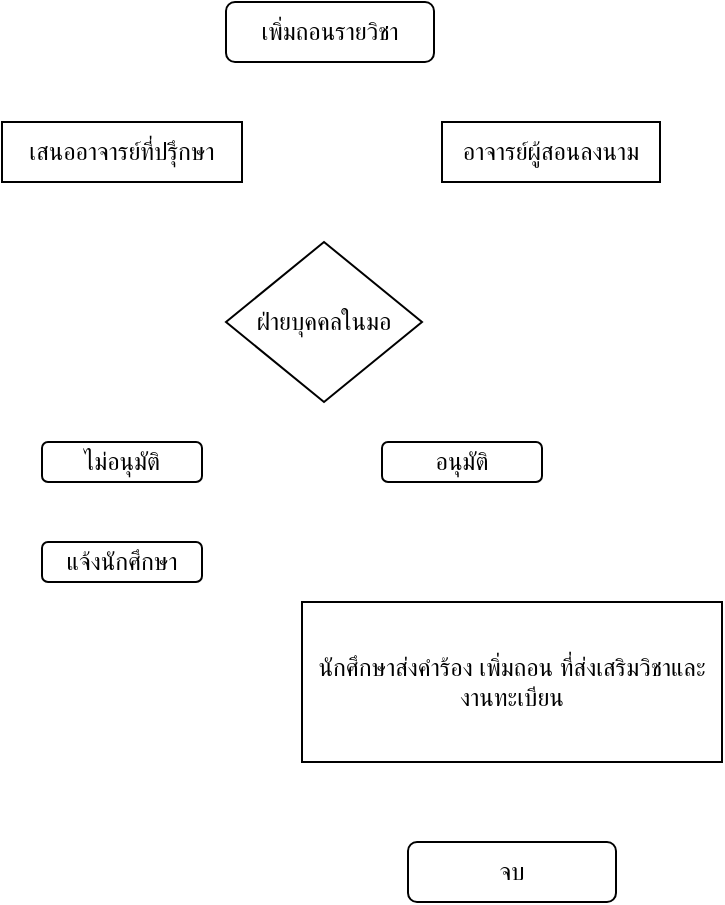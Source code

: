 <mxfile version="16.0.3" type="github">
  <diagram id="C5RBs43oDa-KdzZeNtuy" name="Page-1">
    <mxGraphModel dx="1221" dy="644" grid="1" gridSize="10" guides="1" tooltips="1" connect="1" arrows="1" fold="1" page="1" pageScale="1" pageWidth="827" pageHeight="1169" math="0" shadow="0">
      <root>
        <mxCell id="WIyWlLk6GJQsqaUBKTNV-0" />
        <mxCell id="WIyWlLk6GJQsqaUBKTNV-1" parent="WIyWlLk6GJQsqaUBKTNV-0" />
        <mxCell id="gXetPkqHok_qFsUxH-uy-0" value="เพิ่มถอนรายวิชา" style="rounded=1;whiteSpace=wrap;html=1;" vertex="1" parent="WIyWlLk6GJQsqaUBKTNV-1">
          <mxGeometry x="362" y="10" width="104" height="30" as="geometry" />
        </mxCell>
        <mxCell id="gXetPkqHok_qFsUxH-uy-1" value="อาจารย์ผู้สอนลงนาม" style="rounded=0;whiteSpace=wrap;html=1;" vertex="1" parent="WIyWlLk6GJQsqaUBKTNV-1">
          <mxGeometry x="470" y="70" width="109" height="30" as="geometry" />
        </mxCell>
        <mxCell id="gXetPkqHok_qFsUxH-uy-5" value="เสนออาจารย์ที่ปรึุกษา" style="rounded=0;whiteSpace=wrap;html=1;" vertex="1" parent="WIyWlLk6GJQsqaUBKTNV-1">
          <mxGeometry x="250" y="70" width="120" height="30" as="geometry" />
        </mxCell>
        <mxCell id="gXetPkqHok_qFsUxH-uy-22" value="ฝ่ายบุคคลในมอ" style="rhombus;whiteSpace=wrap;html=1;" vertex="1" parent="WIyWlLk6GJQsqaUBKTNV-1">
          <mxGeometry x="362" y="130" width="98" height="80" as="geometry" />
        </mxCell>
        <mxCell id="gXetPkqHok_qFsUxH-uy-23" value="ไม่อนุมัติ" style="rounded=1;whiteSpace=wrap;html=1;" vertex="1" parent="WIyWlLk6GJQsqaUBKTNV-1">
          <mxGeometry x="270" y="230" width="80" height="20" as="geometry" />
        </mxCell>
        <mxCell id="gXetPkqHok_qFsUxH-uy-25" value="อนุมัติ" style="rounded=1;whiteSpace=wrap;html=1;" vertex="1" parent="WIyWlLk6GJQsqaUBKTNV-1">
          <mxGeometry x="440" y="230" width="80" height="20" as="geometry" />
        </mxCell>
        <mxCell id="gXetPkqHok_qFsUxH-uy-26" value="แจ้งนักศึกษา" style="rounded=1;whiteSpace=wrap;html=1;" vertex="1" parent="WIyWlLk6GJQsqaUBKTNV-1">
          <mxGeometry x="270" y="280" width="80" height="20" as="geometry" />
        </mxCell>
        <mxCell id="gXetPkqHok_qFsUxH-uy-27" value="นักศึกษาส่งคำร้อง เพิ่มถอน ที่ส่งเสริมวิชาและงานทะเบียน" style="rounded=0;whiteSpace=wrap;html=1;" vertex="1" parent="WIyWlLk6GJQsqaUBKTNV-1">
          <mxGeometry x="400" y="310" width="210" height="80" as="geometry" />
        </mxCell>
        <mxCell id="gXetPkqHok_qFsUxH-uy-28" value="จบ" style="rounded=1;whiteSpace=wrap;html=1;" vertex="1" parent="WIyWlLk6GJQsqaUBKTNV-1">
          <mxGeometry x="453" y="430" width="104" height="30" as="geometry" />
        </mxCell>
      </root>
    </mxGraphModel>
  </diagram>
</mxfile>
